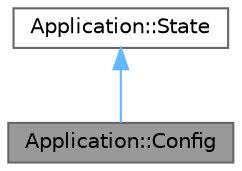 digraph "Application::Config"
{
 // LATEX_PDF_SIZE
  bgcolor="transparent";
  edge [fontname=Helvetica,fontsize=10,labelfontname=Helvetica,labelfontsize=10];
  node [fontname=Helvetica,fontsize=10,shape=box,height=0.2,width=0.4];
  Node1 [id="Node000001",label="Application::Config",height=0.2,width=0.4,color="gray40", fillcolor="grey60", style="filled", fontcolor="black",tooltip="Estado que maneja la configuración de la aplicación."];
  Node2 -> Node1 [id="edge1_Node000001_Node000002",dir="back",color="steelblue1",style="solid",tooltip=" "];
  Node2 [id="Node000002",label="Application::State",height=0.2,width=0.4,color="gray40", fillcolor="white", style="filled",URL="$class_application_1_1_state.html",tooltip="Clase base para los diferentes estados de la aplicación."];
}
